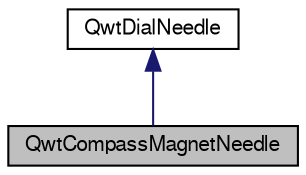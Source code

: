 digraph G
{
  edge [fontname="FreeSans",fontsize="10",labelfontname="FreeSans",labelfontsize="10"];
  node [fontname="FreeSans",fontsize="10",shape=record];
  Node1 [label="QwtCompassMagnetNeedle",height=0.2,width=0.4,color="black", fillcolor="grey75", style="filled" fontcolor="black"];
  Node2 -> Node1 [dir="back",color="midnightblue",fontsize="10",style="solid",fontname="FreeSans"];
  Node2 [label="QwtDialNeedle",height=0.2,width=0.4,color="black", fillcolor="white", style="filled",URL="$class_qwt_dial_needle.html",tooltip="Base class for needles that can be used in a QwtDial."];
}
